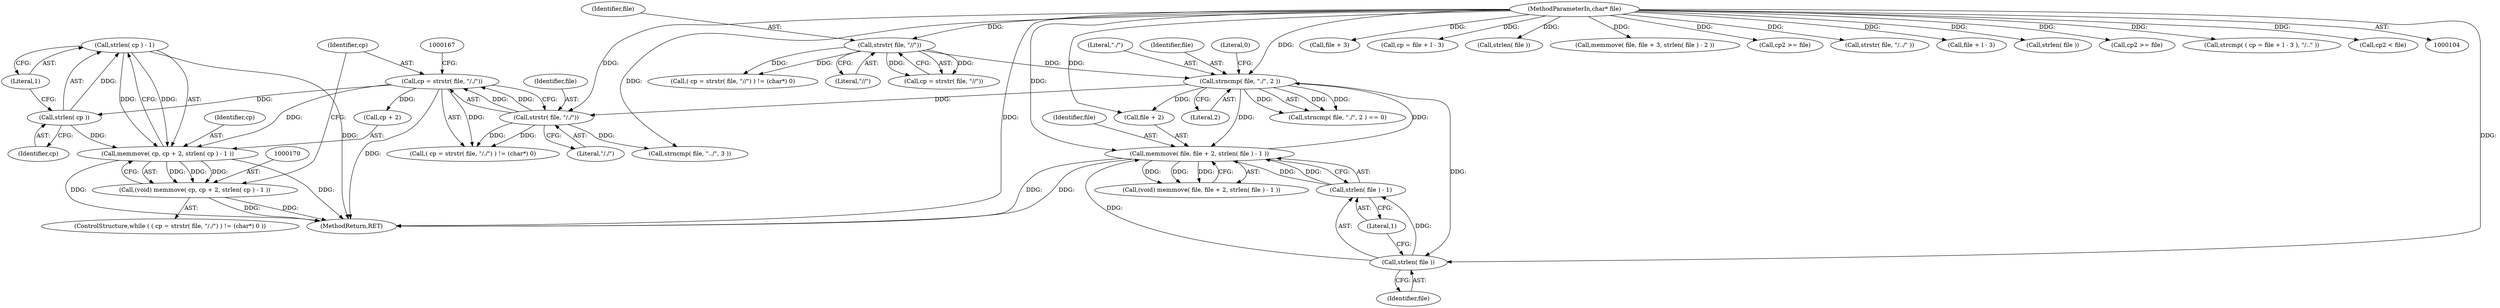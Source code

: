 digraph "0_sthttpd_c0dc63a49d8605649f1d8e4a96c9b468b0bff660@API" {
"1000176" [label="(Call,strlen( cp ) - 1)"];
"1000177" [label="(Call,strlen( cp ))"];
"1000161" [label="(Call,cp = strstr( file, \"/./\"))"];
"1000163" [label="(Call,strstr( file, \"/./\"))"];
"1000143" [label="(Call,strncmp( file, \"./\", 2 ))"];
"1000150" [label="(Call,memmove( file, file + 2, strlen( file ) - 1 ))"];
"1000156" [label="(Call,strlen( file ))"];
"1000105" [label="(MethodParameterIn,char* file)"];
"1000155" [label="(Call,strlen( file ) - 1)"];
"1000114" [label="(Call,strstr( file, \"//\"))"];
"1000171" [label="(Call,memmove( cp, cp + 2, strlen( cp ) - 1 ))"];
"1000169" [label="(Call,(void) memmove( cp, cp + 2, strlen( cp ) - 1 ))"];
"1000147" [label="(Literal,0)"];
"1000284" [label="(MethodReturn,RET)"];
"1000155" [label="(Call,strlen( file ) - 1)"];
"1000169" [label="(Call,(void) memmove( cp, cp + 2, strlen( cp ) - 1 ))"];
"1000193" [label="(Call,file + 3)"];
"1000248" [label="(Call,cp = file + l - 3)"];
"1000142" [label="(Call,strncmp( file, \"./\", 2 ) == 0)"];
"1000197" [label="(Call,strlen( file ))"];
"1000176" [label="(Call,strlen( cp ) - 1)"];
"1000173" [label="(Call,cp + 2)"];
"1000178" [label="(Identifier,cp)"];
"1000191" [label="(Call,memmove( file, file + 3, strlen( file ) - 2 ))"];
"1000105" [label="(MethodParameterIn,char* file)"];
"1000145" [label="(Literal,\"./\")"];
"1000219" [label="(Call,cp2 >= file)"];
"1000157" [label="(Identifier,file)"];
"1000202" [label="(Call,strstr( file, \"/../\" ))"];
"1000158" [label="(Literal,1)"];
"1000111" [label="(Call,( cp = strstr( file, \"//\") ) != (char*) 0)"];
"1000161" [label="(Call,cp = strstr( file, \"/./\"))"];
"1000151" [label="(Identifier,file)"];
"1000164" [label="(Identifier,file)"];
"1000159" [label="(ControlStructure,while ( ( cp = strstr( file, \"/./\") ) != (char*) 0 ))"];
"1000148" [label="(Call,(void) memmove( file, file + 2, strlen( file ) - 1 ))"];
"1000162" [label="(Identifier,cp)"];
"1000143" [label="(Call,strncmp( file, \"./\", 2 ))"];
"1000250" [label="(Call,file + l - 3)"];
"1000116" [label="(Literal,\"//\")"];
"1000172" [label="(Identifier,cp)"];
"1000243" [label="(Call,strlen( file ))"];
"1000152" [label="(Call,file + 2)"];
"1000160" [label="(Call,( cp = strstr( file, \"/./\") ) != (char*) 0)"];
"1000184" [label="(Call,strncmp( file, \"../\", 3 ))"];
"1000144" [label="(Identifier,file)"];
"1000150" [label="(Call,memmove( file, file + 2, strlen( file ) - 1 ))"];
"1000265" [label="(Call,cp2 >= file)"];
"1000179" [label="(Literal,1)"];
"1000165" [label="(Literal,\"/./\")"];
"1000146" [label="(Literal,2)"];
"1000163" [label="(Call,strstr( file, \"/./\"))"];
"1000112" [label="(Call,cp = strstr( file, \"//\"))"];
"1000177" [label="(Call,strlen( cp ))"];
"1000115" [label="(Identifier,file)"];
"1000156" [label="(Call,strlen( file ))"];
"1000247" [label="(Call,strcmp( ( cp = file + l - 3 ), \"/..\" ))"];
"1000276" [label="(Call,cp2 < file)"];
"1000171" [label="(Call,memmove( cp, cp + 2, strlen( cp ) - 1 ))"];
"1000114" [label="(Call,strstr( file, \"//\"))"];
"1000176" -> "1000171"  [label="AST: "];
"1000176" -> "1000179"  [label="CFG: "];
"1000177" -> "1000176"  [label="AST: "];
"1000179" -> "1000176"  [label="AST: "];
"1000171" -> "1000176"  [label="CFG: "];
"1000176" -> "1000284"  [label="DDG: "];
"1000176" -> "1000171"  [label="DDG: "];
"1000176" -> "1000171"  [label="DDG: "];
"1000177" -> "1000176"  [label="DDG: "];
"1000177" -> "1000178"  [label="CFG: "];
"1000178" -> "1000177"  [label="AST: "];
"1000179" -> "1000177"  [label="CFG: "];
"1000177" -> "1000171"  [label="DDG: "];
"1000161" -> "1000177"  [label="DDG: "];
"1000161" -> "1000160"  [label="AST: "];
"1000161" -> "1000163"  [label="CFG: "];
"1000162" -> "1000161"  [label="AST: "];
"1000163" -> "1000161"  [label="AST: "];
"1000167" -> "1000161"  [label="CFG: "];
"1000161" -> "1000284"  [label="DDG: "];
"1000161" -> "1000160"  [label="DDG: "];
"1000163" -> "1000161"  [label="DDG: "];
"1000163" -> "1000161"  [label="DDG: "];
"1000161" -> "1000171"  [label="DDG: "];
"1000161" -> "1000173"  [label="DDG: "];
"1000163" -> "1000165"  [label="CFG: "];
"1000164" -> "1000163"  [label="AST: "];
"1000165" -> "1000163"  [label="AST: "];
"1000163" -> "1000160"  [label="DDG: "];
"1000163" -> "1000160"  [label="DDG: "];
"1000143" -> "1000163"  [label="DDG: "];
"1000105" -> "1000163"  [label="DDG: "];
"1000163" -> "1000184"  [label="DDG: "];
"1000143" -> "1000142"  [label="AST: "];
"1000143" -> "1000146"  [label="CFG: "];
"1000144" -> "1000143"  [label="AST: "];
"1000145" -> "1000143"  [label="AST: "];
"1000146" -> "1000143"  [label="AST: "];
"1000147" -> "1000143"  [label="CFG: "];
"1000143" -> "1000142"  [label="DDG: "];
"1000143" -> "1000142"  [label="DDG: "];
"1000143" -> "1000142"  [label="DDG: "];
"1000150" -> "1000143"  [label="DDG: "];
"1000114" -> "1000143"  [label="DDG: "];
"1000105" -> "1000143"  [label="DDG: "];
"1000143" -> "1000150"  [label="DDG: "];
"1000143" -> "1000152"  [label="DDG: "];
"1000143" -> "1000156"  [label="DDG: "];
"1000150" -> "1000148"  [label="AST: "];
"1000150" -> "1000155"  [label="CFG: "];
"1000151" -> "1000150"  [label="AST: "];
"1000152" -> "1000150"  [label="AST: "];
"1000155" -> "1000150"  [label="AST: "];
"1000148" -> "1000150"  [label="CFG: "];
"1000150" -> "1000284"  [label="DDG: "];
"1000150" -> "1000284"  [label="DDG: "];
"1000150" -> "1000148"  [label="DDG: "];
"1000150" -> "1000148"  [label="DDG: "];
"1000150" -> "1000148"  [label="DDG: "];
"1000156" -> "1000150"  [label="DDG: "];
"1000105" -> "1000150"  [label="DDG: "];
"1000155" -> "1000150"  [label="DDG: "];
"1000155" -> "1000150"  [label="DDG: "];
"1000156" -> "1000155"  [label="AST: "];
"1000156" -> "1000157"  [label="CFG: "];
"1000157" -> "1000156"  [label="AST: "];
"1000158" -> "1000156"  [label="CFG: "];
"1000156" -> "1000155"  [label="DDG: "];
"1000105" -> "1000156"  [label="DDG: "];
"1000105" -> "1000104"  [label="AST: "];
"1000105" -> "1000284"  [label="DDG: "];
"1000105" -> "1000114"  [label="DDG: "];
"1000105" -> "1000152"  [label="DDG: "];
"1000105" -> "1000184"  [label="DDG: "];
"1000105" -> "1000191"  [label="DDG: "];
"1000105" -> "1000193"  [label="DDG: "];
"1000105" -> "1000197"  [label="DDG: "];
"1000105" -> "1000202"  [label="DDG: "];
"1000105" -> "1000219"  [label="DDG: "];
"1000105" -> "1000243"  [label="DDG: "];
"1000105" -> "1000247"  [label="DDG: "];
"1000105" -> "1000248"  [label="DDG: "];
"1000105" -> "1000250"  [label="DDG: "];
"1000105" -> "1000265"  [label="DDG: "];
"1000105" -> "1000276"  [label="DDG: "];
"1000155" -> "1000158"  [label="CFG: "];
"1000158" -> "1000155"  [label="AST: "];
"1000114" -> "1000112"  [label="AST: "];
"1000114" -> "1000116"  [label="CFG: "];
"1000115" -> "1000114"  [label="AST: "];
"1000116" -> "1000114"  [label="AST: "];
"1000112" -> "1000114"  [label="CFG: "];
"1000114" -> "1000111"  [label="DDG: "];
"1000114" -> "1000111"  [label="DDG: "];
"1000114" -> "1000112"  [label="DDG: "];
"1000114" -> "1000112"  [label="DDG: "];
"1000171" -> "1000169"  [label="AST: "];
"1000172" -> "1000171"  [label="AST: "];
"1000173" -> "1000171"  [label="AST: "];
"1000169" -> "1000171"  [label="CFG: "];
"1000171" -> "1000284"  [label="DDG: "];
"1000171" -> "1000284"  [label="DDG: "];
"1000171" -> "1000169"  [label="DDG: "];
"1000171" -> "1000169"  [label="DDG: "];
"1000171" -> "1000169"  [label="DDG: "];
"1000169" -> "1000159"  [label="AST: "];
"1000170" -> "1000169"  [label="AST: "];
"1000162" -> "1000169"  [label="CFG: "];
"1000169" -> "1000284"  [label="DDG: "];
"1000169" -> "1000284"  [label="DDG: "];
}

